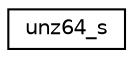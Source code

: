 digraph "类继承关系图"
{
  edge [fontname="Helvetica",fontsize="10",labelfontname="Helvetica",labelfontsize="10"];
  node [fontname="Helvetica",fontsize="10",shape=record];
  rankdir="LR";
  Node0 [label="unz64_s",height=0.2,width=0.4,color="black", fillcolor="white", style="filled",URL="$structunz64__s.html"];
}
